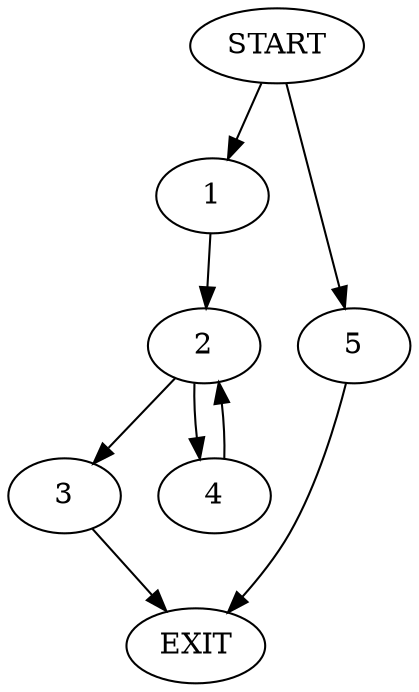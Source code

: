 digraph {
0 [label="START"]
6 [label="EXIT"]
0 -> 1
1 -> 2
2 -> 3
2 -> 4
4 -> 2
3 -> 6
0 -> 5
5 -> 6
}
